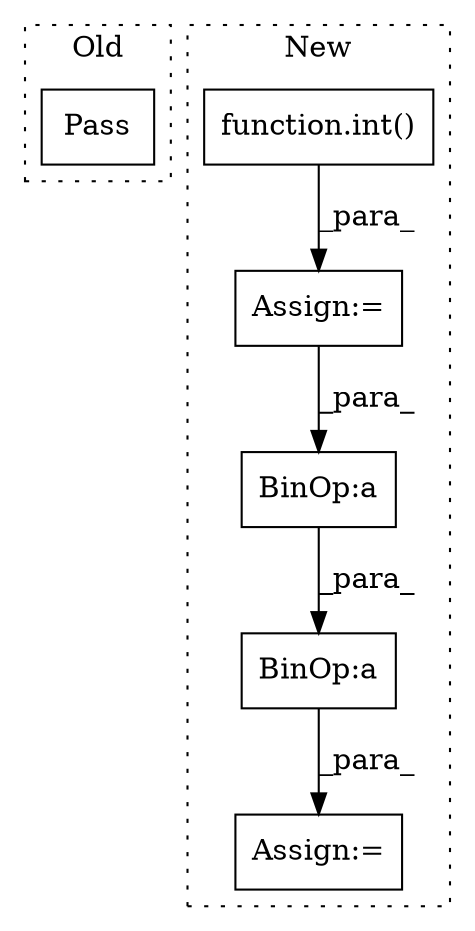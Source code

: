 digraph G {
subgraph cluster0 {
1 [label="Pass" a="62" s="9294" l="4" shape="box"];
label = "Old";
style="dotted";
}
subgraph cluster1 {
2 [label="function.int()" a="75" s="10543,10563" l="4,1" shape="box"];
3 [label="Assign:=" a="68" s="10765" l="3" shape="box"];
4 [label="BinOp:a" a="82" s="10938" l="10" shape="box"];
5 [label="Assign:=" a="68" s="10898" l="3" shape="box"];
6 [label="BinOp:a" a="82" s="10903" l="3" shape="box"];
label = "New";
style="dotted";
}
2 -> 3 [label="_para_"];
3 -> 4 [label="_para_"];
4 -> 6 [label="_para_"];
6 -> 5 [label="_para_"];
}